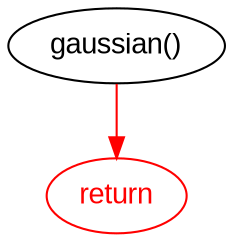 digraph gaussian {
    rankdir=TB;
    node [shape=box, fontname=Arial];
    edge [fontname=Arial];

    start [label="gaussian()", shape=ellipse];
    end [label="return", shape=ellipse, color=red, fontcolor=red];
    
    start -> end [color=red, fontcolor=red];
}